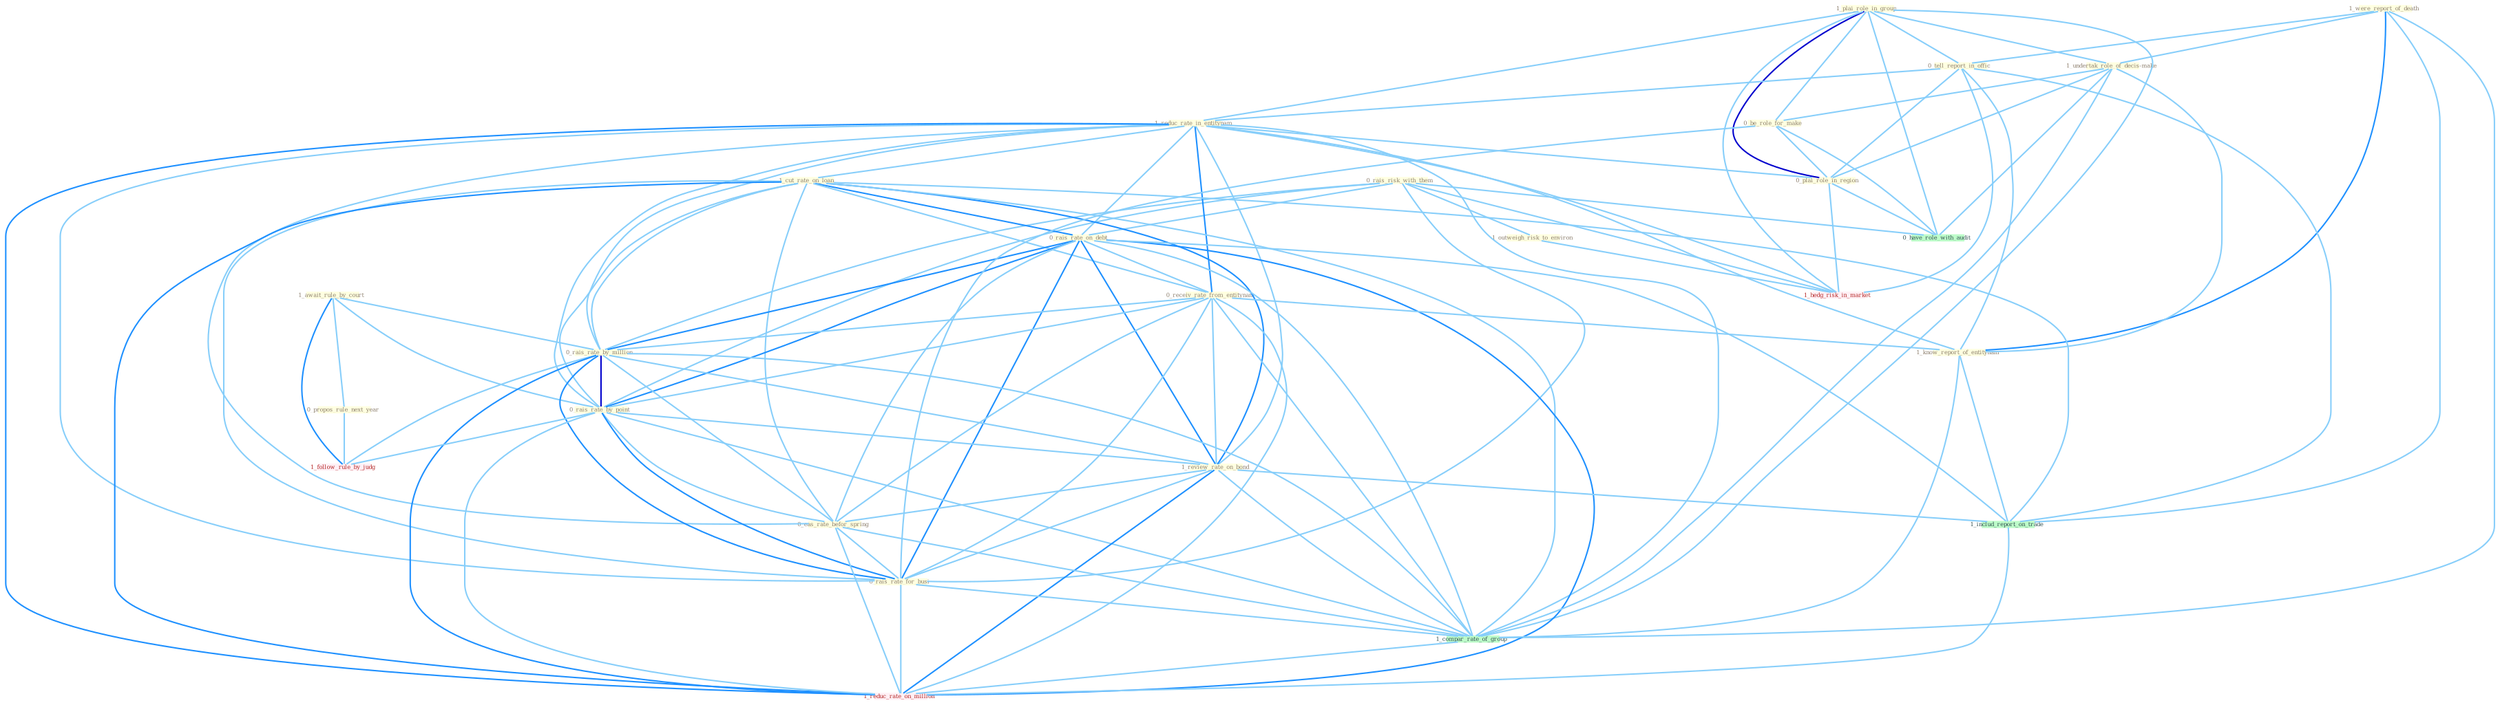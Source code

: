 Graph G{ 
    node
    [shape=polygon,style=filled,width=.5,height=.06,color="#BDFCC9",fixedsize=true,fontsize=4,
    fontcolor="#2f4f4f"];
    {node
    [color="#ffffe0", fontcolor="#8b7d6b"] "1_plai_role_in_group " "1_await_rule_by_court " "0_propos_rule_next_year " "0_rais_risk_with_them " "1_were_report_of_death " "0_tell_report_in_offic " "1_reduc_rate_in_entitynam " "1_cut_rate_on_loan " "0_rais_rate_on_debt " "0_receiv_rate_from_entitynam " "0_rais_rate_by_million " "1_undertak_role_of_decis-make " "0_rais_rate_by_point " "1_review_rate_on_bond " "0_be_role_for_make " "1_know_report_of_entitynam " "0_eas_rate_befor_spring " "0_rais_rate_for_busi " "0_plai_role_in_region " "1_outweigh_risk_to_environ "}
{node [color="#fff0f5", fontcolor="#b22222"] "1_follow_rule_by_judg " "1_hedg_risk_in_market " "1_reduc_rate_on_million "}
edge [color="#B0E2FF"];

	"1_plai_role_in_group " -- "0_tell_report_in_offic " [w="1", color="#87cefa" ];
	"1_plai_role_in_group " -- "1_reduc_rate_in_entitynam " [w="1", color="#87cefa" ];
	"1_plai_role_in_group " -- "1_undertak_role_of_decis-make " [w="1", color="#87cefa" ];
	"1_plai_role_in_group " -- "0_be_role_for_make " [w="1", color="#87cefa" ];
	"1_plai_role_in_group " -- "0_plai_role_in_region " [w="3", color="#0000cd" , len=0.6];
	"1_plai_role_in_group " -- "1_compar_rate_of_group " [w="1", color="#87cefa" ];
	"1_plai_role_in_group " -- "1_hedg_risk_in_market " [w="1", color="#87cefa" ];
	"1_plai_role_in_group " -- "0_have_role_with_audit " [w="1", color="#87cefa" ];
	"1_await_rule_by_court " -- "0_propos_rule_next_year " [w="1", color="#87cefa" ];
	"1_await_rule_by_court " -- "0_rais_rate_by_million " [w="1", color="#87cefa" ];
	"1_await_rule_by_court " -- "0_rais_rate_by_point " [w="1", color="#87cefa" ];
	"1_await_rule_by_court " -- "1_follow_rule_by_judg " [w="2", color="#1e90ff" , len=0.8];
	"0_propos_rule_next_year " -- "1_follow_rule_by_judg " [w="1", color="#87cefa" ];
	"0_rais_risk_with_them " -- "0_rais_rate_on_debt " [w="1", color="#87cefa" ];
	"0_rais_risk_with_them " -- "0_rais_rate_by_million " [w="1", color="#87cefa" ];
	"0_rais_risk_with_them " -- "0_rais_rate_by_point " [w="1", color="#87cefa" ];
	"0_rais_risk_with_them " -- "0_rais_rate_for_busi " [w="1", color="#87cefa" ];
	"0_rais_risk_with_them " -- "1_outweigh_risk_to_environ " [w="1", color="#87cefa" ];
	"0_rais_risk_with_them " -- "1_hedg_risk_in_market " [w="1", color="#87cefa" ];
	"0_rais_risk_with_them " -- "0_have_role_with_audit " [w="1", color="#87cefa" ];
	"1_were_report_of_death " -- "0_tell_report_in_offic " [w="1", color="#87cefa" ];
	"1_were_report_of_death " -- "1_undertak_role_of_decis-make " [w="1", color="#87cefa" ];
	"1_were_report_of_death " -- "1_know_report_of_entitynam " [w="2", color="#1e90ff" , len=0.8];
	"1_were_report_of_death " -- "1_includ_report_on_trade " [w="1", color="#87cefa" ];
	"1_were_report_of_death " -- "1_compar_rate_of_group " [w="1", color="#87cefa" ];
	"0_tell_report_in_offic " -- "1_reduc_rate_in_entitynam " [w="1", color="#87cefa" ];
	"0_tell_report_in_offic " -- "1_know_report_of_entitynam " [w="1", color="#87cefa" ];
	"0_tell_report_in_offic " -- "0_plai_role_in_region " [w="1", color="#87cefa" ];
	"0_tell_report_in_offic " -- "1_includ_report_on_trade " [w="1", color="#87cefa" ];
	"0_tell_report_in_offic " -- "1_hedg_risk_in_market " [w="1", color="#87cefa" ];
	"1_reduc_rate_in_entitynam " -- "1_cut_rate_on_loan " [w="1", color="#87cefa" ];
	"1_reduc_rate_in_entitynam " -- "0_rais_rate_on_debt " [w="1", color="#87cefa" ];
	"1_reduc_rate_in_entitynam " -- "0_receiv_rate_from_entitynam " [w="2", color="#1e90ff" , len=0.8];
	"1_reduc_rate_in_entitynam " -- "0_rais_rate_by_million " [w="1", color="#87cefa" ];
	"1_reduc_rate_in_entitynam " -- "0_rais_rate_by_point " [w="1", color="#87cefa" ];
	"1_reduc_rate_in_entitynam " -- "1_review_rate_on_bond " [w="1", color="#87cefa" ];
	"1_reduc_rate_in_entitynam " -- "1_know_report_of_entitynam " [w="1", color="#87cefa" ];
	"1_reduc_rate_in_entitynam " -- "0_eas_rate_befor_spring " [w="1", color="#87cefa" ];
	"1_reduc_rate_in_entitynam " -- "0_rais_rate_for_busi " [w="1", color="#87cefa" ];
	"1_reduc_rate_in_entitynam " -- "0_plai_role_in_region " [w="1", color="#87cefa" ];
	"1_reduc_rate_in_entitynam " -- "1_compar_rate_of_group " [w="1", color="#87cefa" ];
	"1_reduc_rate_in_entitynam " -- "1_hedg_risk_in_market " [w="1", color="#87cefa" ];
	"1_reduc_rate_in_entitynam " -- "1_reduc_rate_on_million " [w="2", color="#1e90ff" , len=0.8];
	"1_cut_rate_on_loan " -- "0_rais_rate_on_debt " [w="2", color="#1e90ff" , len=0.8];
	"1_cut_rate_on_loan " -- "0_receiv_rate_from_entitynam " [w="1", color="#87cefa" ];
	"1_cut_rate_on_loan " -- "0_rais_rate_by_million " [w="1", color="#87cefa" ];
	"1_cut_rate_on_loan " -- "0_rais_rate_by_point " [w="1", color="#87cefa" ];
	"1_cut_rate_on_loan " -- "1_review_rate_on_bond " [w="2", color="#1e90ff" , len=0.8];
	"1_cut_rate_on_loan " -- "0_eas_rate_befor_spring " [w="1", color="#87cefa" ];
	"1_cut_rate_on_loan " -- "0_rais_rate_for_busi " [w="1", color="#87cefa" ];
	"1_cut_rate_on_loan " -- "1_includ_report_on_trade " [w="1", color="#87cefa" ];
	"1_cut_rate_on_loan " -- "1_compar_rate_of_group " [w="1", color="#87cefa" ];
	"1_cut_rate_on_loan " -- "1_reduc_rate_on_million " [w="2", color="#1e90ff" , len=0.8];
	"0_rais_rate_on_debt " -- "0_receiv_rate_from_entitynam " [w="1", color="#87cefa" ];
	"0_rais_rate_on_debt " -- "0_rais_rate_by_million " [w="2", color="#1e90ff" , len=0.8];
	"0_rais_rate_on_debt " -- "0_rais_rate_by_point " [w="2", color="#1e90ff" , len=0.8];
	"0_rais_rate_on_debt " -- "1_review_rate_on_bond " [w="2", color="#1e90ff" , len=0.8];
	"0_rais_rate_on_debt " -- "0_eas_rate_befor_spring " [w="1", color="#87cefa" ];
	"0_rais_rate_on_debt " -- "0_rais_rate_for_busi " [w="2", color="#1e90ff" , len=0.8];
	"0_rais_rate_on_debt " -- "1_includ_report_on_trade " [w="1", color="#87cefa" ];
	"0_rais_rate_on_debt " -- "1_compar_rate_of_group " [w="1", color="#87cefa" ];
	"0_rais_rate_on_debt " -- "1_reduc_rate_on_million " [w="2", color="#1e90ff" , len=0.8];
	"0_receiv_rate_from_entitynam " -- "0_rais_rate_by_million " [w="1", color="#87cefa" ];
	"0_receiv_rate_from_entitynam " -- "0_rais_rate_by_point " [w="1", color="#87cefa" ];
	"0_receiv_rate_from_entitynam " -- "1_review_rate_on_bond " [w="1", color="#87cefa" ];
	"0_receiv_rate_from_entitynam " -- "1_know_report_of_entitynam " [w="1", color="#87cefa" ];
	"0_receiv_rate_from_entitynam " -- "0_eas_rate_befor_spring " [w="1", color="#87cefa" ];
	"0_receiv_rate_from_entitynam " -- "0_rais_rate_for_busi " [w="1", color="#87cefa" ];
	"0_receiv_rate_from_entitynam " -- "1_compar_rate_of_group " [w="1", color="#87cefa" ];
	"0_receiv_rate_from_entitynam " -- "1_reduc_rate_on_million " [w="1", color="#87cefa" ];
	"0_rais_rate_by_million " -- "0_rais_rate_by_point " [w="3", color="#0000cd" , len=0.6];
	"0_rais_rate_by_million " -- "1_review_rate_on_bond " [w="1", color="#87cefa" ];
	"0_rais_rate_by_million " -- "0_eas_rate_befor_spring " [w="1", color="#87cefa" ];
	"0_rais_rate_by_million " -- "0_rais_rate_for_busi " [w="2", color="#1e90ff" , len=0.8];
	"0_rais_rate_by_million " -- "1_compar_rate_of_group " [w="1", color="#87cefa" ];
	"0_rais_rate_by_million " -- "1_follow_rule_by_judg " [w="1", color="#87cefa" ];
	"0_rais_rate_by_million " -- "1_reduc_rate_on_million " [w="2", color="#1e90ff" , len=0.8];
	"1_undertak_role_of_decis-make " -- "0_be_role_for_make " [w="1", color="#87cefa" ];
	"1_undertak_role_of_decis-make " -- "1_know_report_of_entitynam " [w="1", color="#87cefa" ];
	"1_undertak_role_of_decis-make " -- "0_plai_role_in_region " [w="1", color="#87cefa" ];
	"1_undertak_role_of_decis-make " -- "1_compar_rate_of_group " [w="1", color="#87cefa" ];
	"1_undertak_role_of_decis-make " -- "0_have_role_with_audit " [w="1", color="#87cefa" ];
	"0_rais_rate_by_point " -- "1_review_rate_on_bond " [w="1", color="#87cefa" ];
	"0_rais_rate_by_point " -- "0_eas_rate_befor_spring " [w="1", color="#87cefa" ];
	"0_rais_rate_by_point " -- "0_rais_rate_for_busi " [w="2", color="#1e90ff" , len=0.8];
	"0_rais_rate_by_point " -- "1_compar_rate_of_group " [w="1", color="#87cefa" ];
	"0_rais_rate_by_point " -- "1_follow_rule_by_judg " [w="1", color="#87cefa" ];
	"0_rais_rate_by_point " -- "1_reduc_rate_on_million " [w="1", color="#87cefa" ];
	"1_review_rate_on_bond " -- "0_eas_rate_befor_spring " [w="1", color="#87cefa" ];
	"1_review_rate_on_bond " -- "0_rais_rate_for_busi " [w="1", color="#87cefa" ];
	"1_review_rate_on_bond " -- "1_includ_report_on_trade " [w="1", color="#87cefa" ];
	"1_review_rate_on_bond " -- "1_compar_rate_of_group " [w="1", color="#87cefa" ];
	"1_review_rate_on_bond " -- "1_reduc_rate_on_million " [w="2", color="#1e90ff" , len=0.8];
	"0_be_role_for_make " -- "0_rais_rate_for_busi " [w="1", color="#87cefa" ];
	"0_be_role_for_make " -- "0_plai_role_in_region " [w="1", color="#87cefa" ];
	"0_be_role_for_make " -- "0_have_role_with_audit " [w="1", color="#87cefa" ];
	"1_know_report_of_entitynam " -- "1_includ_report_on_trade " [w="1", color="#87cefa" ];
	"1_know_report_of_entitynam " -- "1_compar_rate_of_group " [w="1", color="#87cefa" ];
	"0_eas_rate_befor_spring " -- "0_rais_rate_for_busi " [w="1", color="#87cefa" ];
	"0_eas_rate_befor_spring " -- "1_compar_rate_of_group " [w="1", color="#87cefa" ];
	"0_eas_rate_befor_spring " -- "1_reduc_rate_on_million " [w="1", color="#87cefa" ];
	"0_rais_rate_for_busi " -- "1_compar_rate_of_group " [w="1", color="#87cefa" ];
	"0_rais_rate_for_busi " -- "1_reduc_rate_on_million " [w="1", color="#87cefa" ];
	"0_plai_role_in_region " -- "1_hedg_risk_in_market " [w="1", color="#87cefa" ];
	"0_plai_role_in_region " -- "0_have_role_with_audit " [w="1", color="#87cefa" ];
	"1_outweigh_risk_to_environ " -- "1_hedg_risk_in_market " [w="1", color="#87cefa" ];
	"1_includ_report_on_trade " -- "1_reduc_rate_on_million " [w="1", color="#87cefa" ];
	"1_compar_rate_of_group " -- "1_reduc_rate_on_million " [w="1", color="#87cefa" ];
}